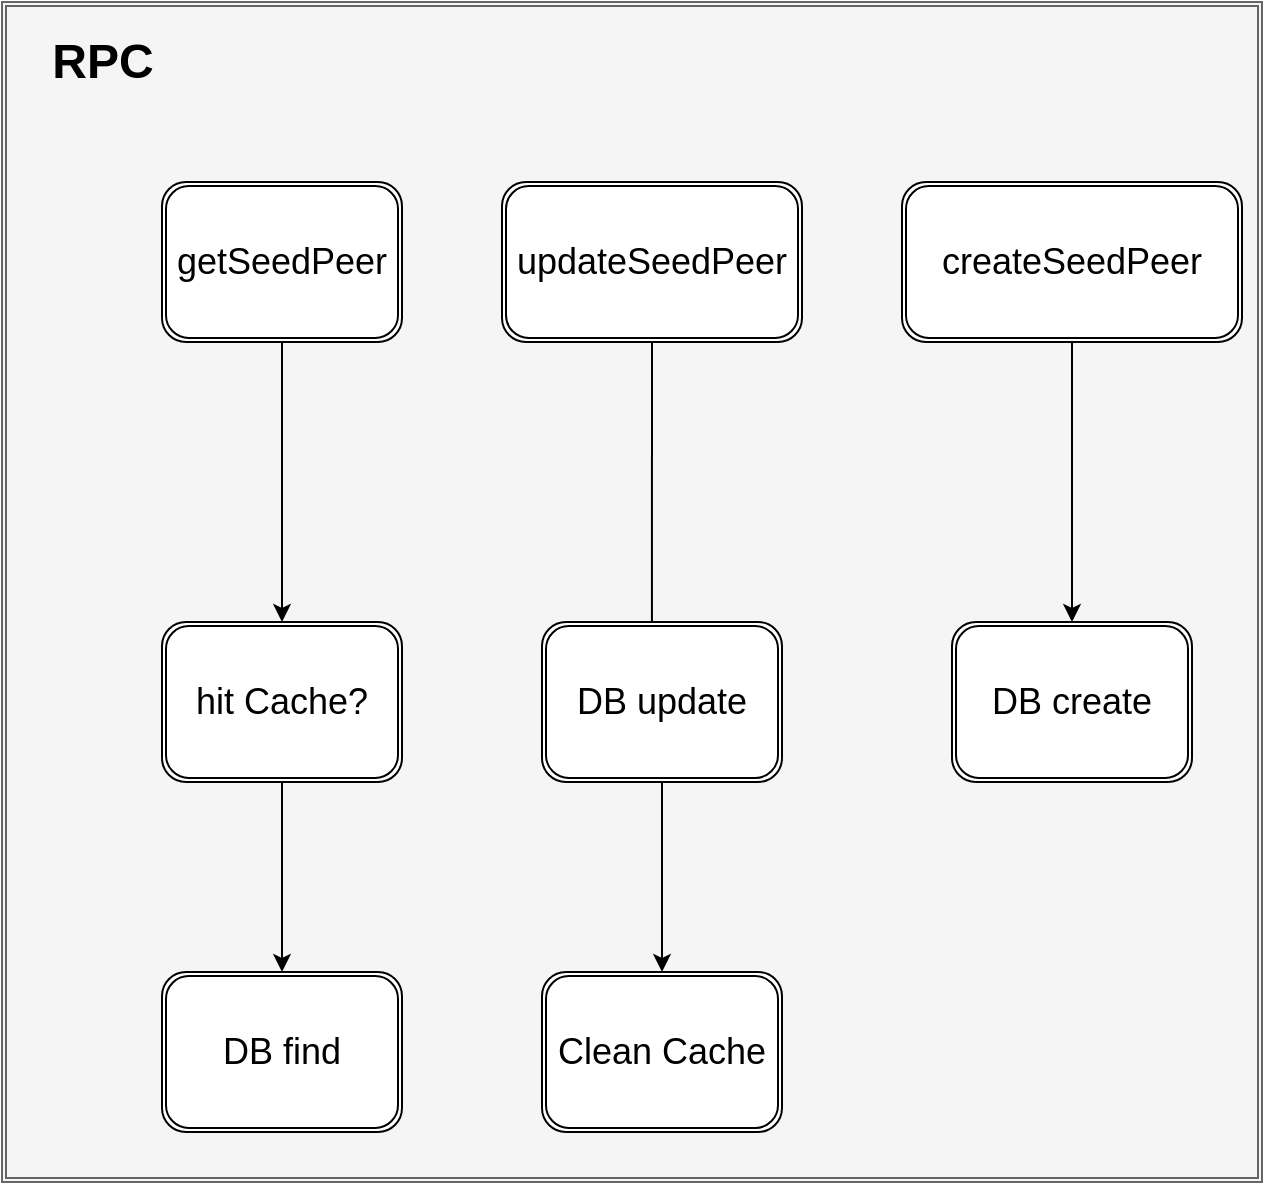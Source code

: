 <mxfile version="20.1.3" type="github">
  <diagram id="kI8k4z4wTUSqQwn5KaE8" name="第 1 页">
    <mxGraphModel dx="1426" dy="825" grid="1" gridSize="10" guides="1" tooltips="1" connect="1" arrows="1" fold="1" page="1" pageScale="1" pageWidth="827" pageHeight="1169" math="0" shadow="0">
      <root>
        <mxCell id="0" />
        <mxCell id="1" parent="0" />
        <mxCell id="iB8aDaws7fIr-BjEFYZY-1" value="" style="shape=ext;double=1;rounded=0;whiteSpace=wrap;html=1;fillColor=#f5f5f5;fontColor=#333333;strokeColor=#666666;" vertex="1" parent="1">
          <mxGeometry x="50" y="20" width="630" height="590" as="geometry" />
        </mxCell>
        <mxCell id="iB8aDaws7fIr-BjEFYZY-2" value="RPC" style="text;strokeColor=none;fillColor=none;html=1;fontSize=24;fontStyle=1;verticalAlign=middle;align=center;" vertex="1" parent="1">
          <mxGeometry x="50" y="30" width="100" height="40" as="geometry" />
        </mxCell>
        <mxCell id="iB8aDaws7fIr-BjEFYZY-10" style="edgeStyle=orthogonalEdgeStyle;rounded=0;orthogonalLoop=1;jettySize=auto;html=1;exitX=0.5;exitY=1;exitDx=0;exitDy=0;fontSize=18;" edge="1" parent="1" source="iB8aDaws7fIr-BjEFYZY-3" target="iB8aDaws7fIr-BjEFYZY-9">
          <mxGeometry relative="1" as="geometry" />
        </mxCell>
        <mxCell id="iB8aDaws7fIr-BjEFYZY-3" value="&lt;font style=&quot;font-size: 18px;&quot;&gt;getSeedPeer&lt;/font&gt;" style="shape=ext;double=1;rounded=1;whiteSpace=wrap;html=1;" vertex="1" parent="1">
          <mxGeometry x="130" y="110" width="120" height="80" as="geometry" />
        </mxCell>
        <mxCell id="iB8aDaws7fIr-BjEFYZY-16" style="edgeStyle=orthogonalEdgeStyle;rounded=0;orthogonalLoop=1;jettySize=auto;html=1;exitX=0.5;exitY=1;exitDx=0;exitDy=0;entryX=0.458;entryY=0.125;entryDx=0;entryDy=0;entryPerimeter=0;fontSize=18;" edge="1" parent="1" source="iB8aDaws7fIr-BjEFYZY-5" target="iB8aDaws7fIr-BjEFYZY-14">
          <mxGeometry relative="1" as="geometry" />
        </mxCell>
        <mxCell id="iB8aDaws7fIr-BjEFYZY-5" value="updateSeedPeer" style="shape=ext;double=1;rounded=1;whiteSpace=wrap;html=1;fontSize=18;" vertex="1" parent="1">
          <mxGeometry x="300" y="110" width="150" height="80" as="geometry" />
        </mxCell>
        <mxCell id="iB8aDaws7fIr-BjEFYZY-19" style="edgeStyle=orthogonalEdgeStyle;rounded=0;orthogonalLoop=1;jettySize=auto;html=1;exitX=0.5;exitY=1;exitDx=0;exitDy=0;entryX=0.5;entryY=0;entryDx=0;entryDy=0;fontSize=18;" edge="1" parent="1" source="iB8aDaws7fIr-BjEFYZY-6" target="iB8aDaws7fIr-BjEFYZY-18">
          <mxGeometry relative="1" as="geometry" />
        </mxCell>
        <mxCell id="iB8aDaws7fIr-BjEFYZY-6" value="createSeedPeer" style="shape=ext;double=1;rounded=1;whiteSpace=wrap;html=1;fontSize=18;" vertex="1" parent="1">
          <mxGeometry x="500" y="110" width="170" height="80" as="geometry" />
        </mxCell>
        <mxCell id="iB8aDaws7fIr-BjEFYZY-7" value="" style="endArrow=classic;html=1;rounded=0;fontSize=18;exitX=0.5;exitY=1;exitDx=0;exitDy=0;" edge="1" parent="1" source="iB8aDaws7fIr-BjEFYZY-9" target="iB8aDaws7fIr-BjEFYZY-8">
          <mxGeometry width="50" height="50" relative="1" as="geometry">
            <mxPoint x="390" y="450" as="sourcePoint" />
            <mxPoint x="440" y="400" as="targetPoint" />
          </mxGeometry>
        </mxCell>
        <mxCell id="iB8aDaws7fIr-BjEFYZY-8" value="DB find" style="shape=ext;double=1;rounded=1;whiteSpace=wrap;html=1;fontSize=18;" vertex="1" parent="1">
          <mxGeometry x="130" y="505" width="120" height="80" as="geometry" />
        </mxCell>
        <mxCell id="iB8aDaws7fIr-BjEFYZY-9" value="hit Cache?" style="shape=ext;double=1;rounded=1;whiteSpace=wrap;html=1;fontSize=18;" vertex="1" parent="1">
          <mxGeometry x="130" y="330" width="120" height="80" as="geometry" />
        </mxCell>
        <mxCell id="iB8aDaws7fIr-BjEFYZY-17" style="edgeStyle=orthogonalEdgeStyle;rounded=0;orthogonalLoop=1;jettySize=auto;html=1;exitX=0.5;exitY=1;exitDx=0;exitDy=0;fontSize=18;" edge="1" parent="1" source="iB8aDaws7fIr-BjEFYZY-14" target="iB8aDaws7fIr-BjEFYZY-15">
          <mxGeometry relative="1" as="geometry" />
        </mxCell>
        <mxCell id="iB8aDaws7fIr-BjEFYZY-14" value="DB update" style="shape=ext;double=1;rounded=1;whiteSpace=wrap;html=1;fontSize=18;" vertex="1" parent="1">
          <mxGeometry x="320" y="330" width="120" height="80" as="geometry" />
        </mxCell>
        <mxCell id="iB8aDaws7fIr-BjEFYZY-15" value="Clean Cache" style="shape=ext;double=1;rounded=1;whiteSpace=wrap;html=1;fontSize=18;" vertex="1" parent="1">
          <mxGeometry x="320" y="505" width="120" height="80" as="geometry" />
        </mxCell>
        <mxCell id="iB8aDaws7fIr-BjEFYZY-18" value="DB create" style="shape=ext;double=1;rounded=1;whiteSpace=wrap;html=1;fontSize=18;" vertex="1" parent="1">
          <mxGeometry x="525" y="330" width="120" height="80" as="geometry" />
        </mxCell>
      </root>
    </mxGraphModel>
  </diagram>
</mxfile>
